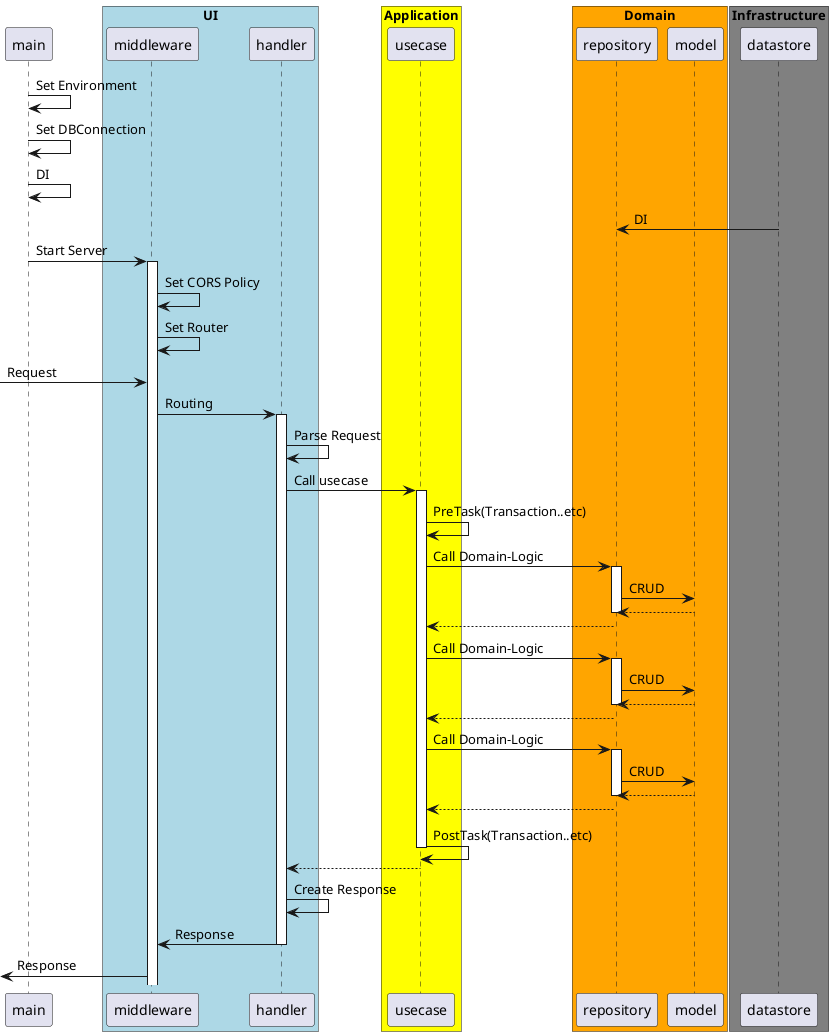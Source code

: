 ```plantuml
@startuml
participant main
box "UI" #LightBlue
  participant middleware
  participant handler
end box
box "Application" #Yellow
  participant usecase
end box
box "Domain" #Orange
  participant repository
  participant model
end box
box "Infrastructure" #Gray
  participant datastore
end box

main -> main: Set Environment
main -> main: Set DBConnection
main -> main: DI
datastore -> repository: DI
main -> middleware: Start Server
activate middleware
middleware -> middleware: Set CORS Policy
middleware -> middleware: Set Router
[-> middleware : Request
middleware -> handler: Routing
activate handler
handler -> handler: Parse Request
handler -> usecase: Call usecase
activate usecase
usecase -> usecase: PreTask(Transaction..etc)
usecase -> repository: Call Domain-Logic
activate repository
repository -> model: CRUD
repository <-- model:
deactivate repository
usecase <-- repository:
usecase -> repository: Call Domain-Logic
activate repository
repository -> model: CRUD
repository <-- model:
deactivate repository
usecase <-- repository:
usecase -> repository: Call Domain-Logic
activate repository
repository -> model: CRUD
repository <-- model:
deactivate repository
usecase <-- repository:
usecase -> usecase: PostTask(Transaction..etc)
deactivate usecase
handler <-- usecase:
handler -> handler: Create Response
middleware <- handler: Response
deactivate handler
[<- middleware: Response
@enduml
```

